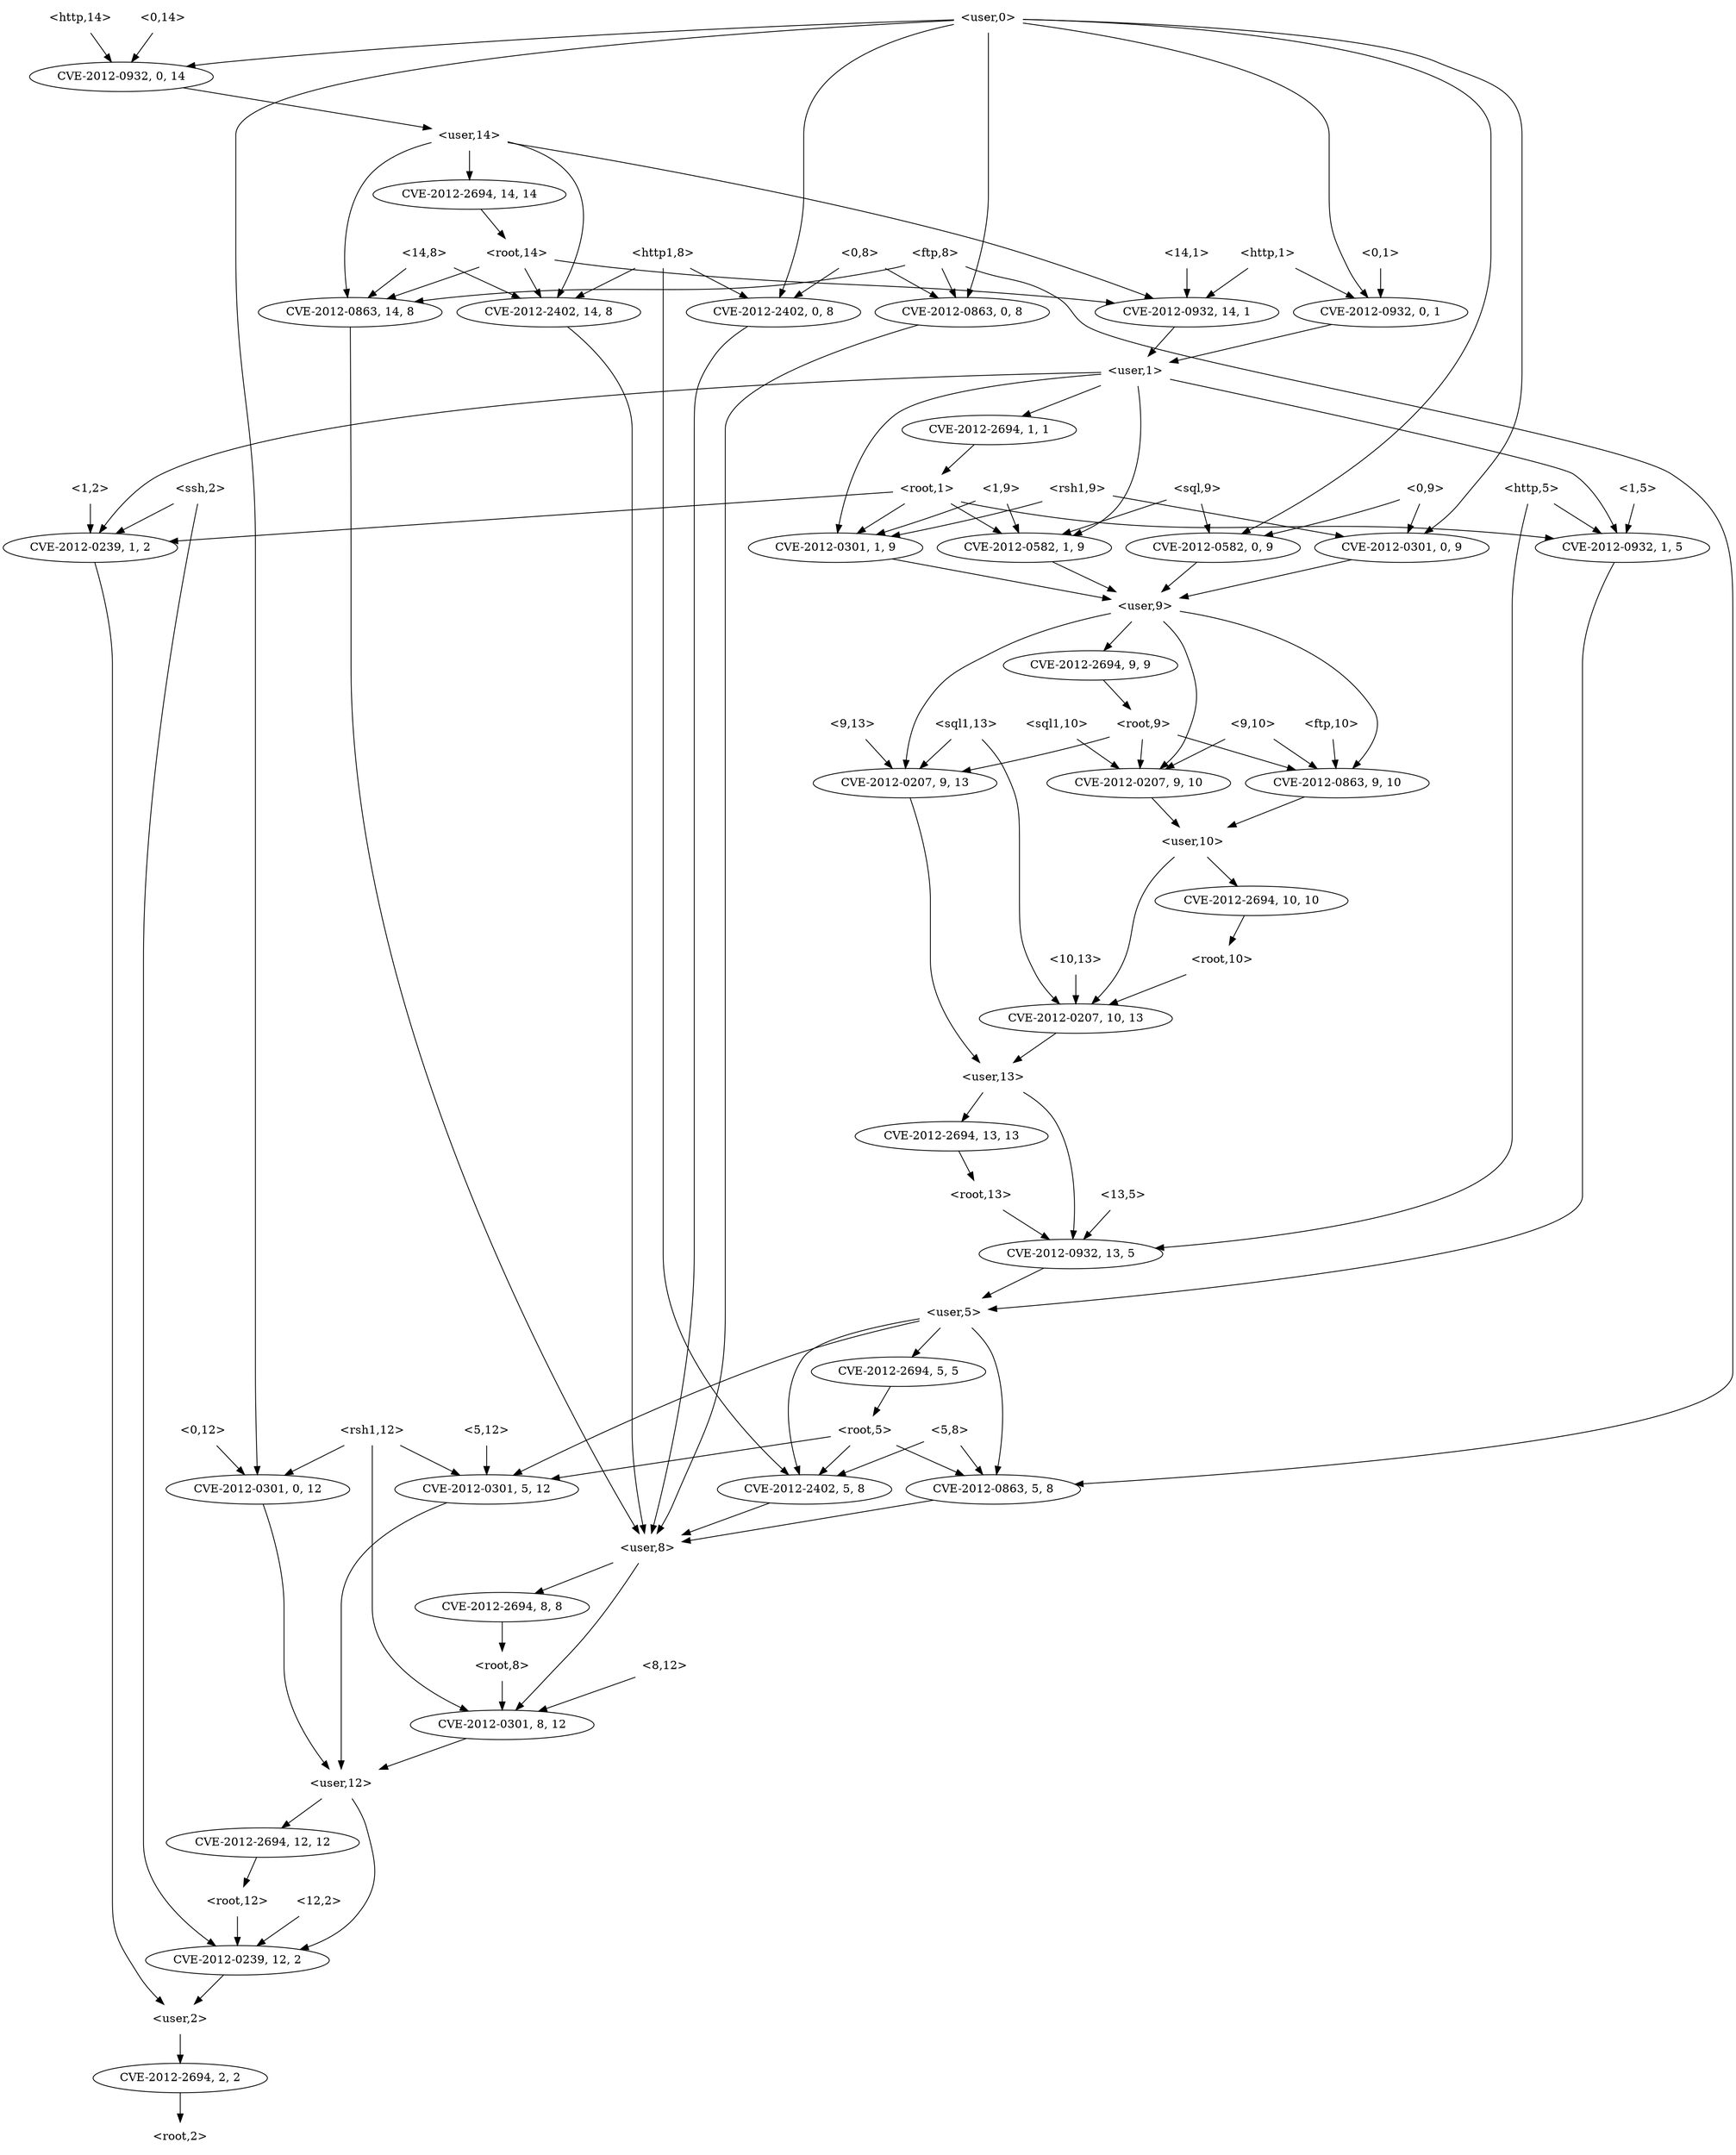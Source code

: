 strict digraph {
	graph [bb="0,0,1972,2628"];
	node [label="\N"];
	"<root,5>"	 [height=0.5,
		pos="804,882",
		shape=plaintext,
		width=0.89583];
	"<v_ftp,5,8>"	 [height=0.5,
		label=<CVE-2012-0863, 5, 8>,
		pos="609,810",
		width=2.4499];
	"<root,5>" -> "<v_ftp,5,8>"	 [pos="e,650.59,825.93 771.36,869.28 741.04,858.4 695.39,842.01 660.21,829.38"];
	"<v_rsh1,5,12>"	 [height=0.5,
		label=<CVE-2012-0301, 5, 12>,
		pos="1019,810",
		width=2.5686];
	"<root,5>" -> "<v_rsh1,5,12>"	 [pos="e,973.65,825.77 836.65,870.37 870.4,859.38 923.7,842.03 963.97,828.92"];
	"<v_http1,5,8>"	 [height=0.5,
		label=<CVE-2012-2402, 5, 8>,
		pos="804,810",
		width=2.4499];
	"<root,5>" -> "<v_http1,5,8>"	 [pos="e,804,828.1 804,863.7 804,855.98 804,846.71 804,838.11"];
	"<user,8>"	 [height=0.5,
		pos="547,738",
		shape=plaintext,
		width=0.91667];
	"<v_ftp,5,8>" -> "<user,8>"	 [pos="e,562.3,756.28 593.99,792.05 586.49,783.58 577.26,773.17 568.98,763.82"];
	"<user,12>"	 [height=0.5,
		pos="1302,450",
		shape=plaintext,
		width=1.0069];
	"<v_rsh1,5,12>" -> "<user,12>"	 [pos="e,1277.6,468.13 1065.8,794.44 1118.5,774.77 1197,734.2 1197,667 1197,667 1197,667 1197,593 1197,543.46 1238.8,499.9 1269.7,474.49"];
	"<v_http1,5,8>" -> "<user,8>"	 [pos="e,580.12,748.02 753.23,795.17 705.49,782.17 634.83,762.92 589.86,750.67"];
	"<v_http1,0,8>"	 [height=0.5,
		label=<CVE-2012-2402, 0, 8>,
		pos="728,2250",
		width=2.4499];
	"<v_http1,0,8>" -> "<user,8>"	 [pos="e,533.25,756.21 661.6,2238.1 592.11,2222.5 493,2186.2 493,2107 493,2107 493,2107 493,881 493,840.55 496.36,829.3 512,792 515.99,\
782.49 521.73,772.86 527.42,764.46"];
	"<v_root,8,8>"	 [height=0.5,
		label=<CVE-2012-2694, 8, 8>,
		pos="809,666",
		width=2.4499];
	"<user,8>" -> "<v_root,8,8>"	 [pos="e,757.64,680.72 580.18,728.13 622.22,716.9 695.49,697.33 747.8,683.35"];
	"<v_rsh1,8,12>"	 [height=0.5,
		label=<CVE-2012-0301, 8, 12>,
		pos="1060,522",
		width=2.5686];
	"<user,8>" -> "<v_rsh1,8,12>"	 [pos="e,1012.7,537.5 575.55,719.9 607.93,700.9 662.66,670.02 712,648 811.88,603.43 932.95,562.82 1002.8,540.64"];
	"<v_http,0,14>"	 [height=0.5,
		label=<CVE-2012-0932, 0, 14>,
		pos="493,2538",
		width=2.5686];
	"<user,14>"	 [height=0.5,
		pos="381,2466",
		shape=plaintext,
		width=1.0069];
	"<v_http,0,14>" -> "<user,14>"	 [pos="e,408.26,2484 466.74,2520.6 451.9,2511.3 433.14,2499.6 416.95,2489.5"];
	"<v_http,14,1>"	 [height=0.5,
		label=<CVE-2012-0932, 14, 1>,
		pos="1113,2250",
		width=2.5686];
	"<user,14>" -> "<v_http,14,1>"	 [pos="e,1066.8,2265.6 417.26,2455.1 492.98,2434.3 673.39,2384.4 824,2340 905.28,2316 998.95,2286.9 1057.1,2268.7"];
	"<v_root,14,14>"	 [height=0.5,
		label=<CVE-2012-2694, 14, 14>,
		pos="256,2394",
		width=2.7013];
	"<user,14>" -> "<v_root,14,14>"	 [pos="e,284.97,2411.2 350.42,2447.9 333.43,2438.4 312.15,2426.4 294.09,2416.3"];
	"<v_ftp,14,8>"	 [height=0.5,
		label=<CVE-2012-0863, 14, 8>,
		pos="92,2250",
		width=2.5686];
	"<user,14>" -> "<v_ftp,14,8>"	 [pos="e,92.969,2268 344.59,2460.9 287.02,2453.8 178.56,2437.3 150,2412 110.91,2377.4 98.158,2314.4 94.002,2278.3"];
	"<v_http1,14,8>"	 [height=0.5,
		label=<CVE-2012-2402, 14, 8>,
		pos="296,2250",
		width=2.5686];
	"<user,14>" -> "<v_http1,14,8>"	 [pos="e,306.99,2268.1 378.78,2447.9 376.08,2429.7 370.78,2400.2 362,2376 348.94,2340 327.27,2301.4 312.35,2276.8"];
	"<v_sql,1,9>"	 [height=0.5,
		label=<CVE-2012-0582, 1, 9>,
		pos="1187,1962",
		width=2.4499];
	"<user,9>"	 [height=0.5,
		pos="1191,1890",
		shape=plaintext,
		width=0.91667];
	"<v_sql,1,9>" -> "<user,9>"	 [pos="e,1190,1908.1 1188,1943.7 1188.4,1936 1189,1926.7 1189.5,1918.1"];
	"<v_ftp,9,10>"	 [height=0.5,
		label=<CVE-2012-0863, 9, 10>,
		pos="1289,1674",
		width=2.5686];
	"<user,9>" -> "<v_ftp,9,10>"	 [pos="e,1258.1,1691.2 1190,1871.6 1189.1,1840.4 1190.9,1774 1219,1728 1226.5,1715.6 1238.1,1705.2 1249.7,1696.9"];
	"<v_root,9,9>"	 [height=0.5,
		label=<CVE-2012-2694, 9, 9>,
		pos="1349,1818",
		width=2.4499];
	"<user,9>" -> "<v_root,9,9>"	 [pos="e,1313.7,1834.6 1224.1,1874.3 1247.4,1864 1278.8,1850.1 1304.3,1838.8"];
	"<v_sql1,9,13>"	 [height=0.5,
		label=<CVE-2012-0207, 9, 13>,
		pos="1047,1674",
		width=2.5686];
	"<user,9>" -> "<v_sql1,9,13>"	 [pos="e,1030.8,1691.8 1158,1877.5 1114.7,1860.4 1040.4,1823.7 1009,1764 997.87,1742.9 1010.8,1717.7 1024.6,1699.6"];
	"<v_sql1,9,10>"	 [height=0.5,
		label=<CVE-2012-0207, 9, 10>,
		pos="1493,1674",
		width=2.5686];
	"<user,9>" -> "<v_sql1,9,10>"	 [pos="e,1493.4,1692 1224.4,1886.3 1286,1880.6 1414,1865.5 1446,1836 1483.6,1801.3 1491.7,1738.3 1493.1,1702.3"];
	"<user,1>"	 [height=0.5,
		pos="1382,2178",
		shape=plaintext,
		width=0.91667];
	"<v_http,14,1>" -> "<user,1>"	 [pos="e,1348.9,2187.6 1166.1,2235.2 1216.8,2222 1292.1,2202.4 1339,2190.2"];
	"<root,14>"	 [height=0.5,
		pos="273,2322",
		shape=plaintext,
		width=1];
	"<v_root,14,14>" -> "<root,14>"	 [pos="e,268.85,2340.1 260.2,2375.7 262.1,2367.9 264.38,2358.5 266.48,2349.8"];
	"<v_ftp,14,8>" -> "<user,8>"	 [pos="e,513.85,738.43 121.31,2232.8 158.25,2210 217,2164.6 217,2107 217,2107 217,2107 217,881 217,757.56 414.24,740.11 503.74,738.55"];
	"<v_http1,14,8>" -> "<user,8>"	 [pos="e,513.81,750.01 314.01,2232.1 338.42,2207.2 379,2158.1 379,2107 379,2107 379,2107 379,881 379,815.48 454.45,774 504.23,753.77"];
	"<v_ssh,12,2>"	 [height=0.5,
		label=<CVE-2012-0239, 12, 2>,
		pos="1625,234",
		width=2.5686];
	"<user,12>" -> "<v_ssh,12,2>"	 [pos="e,1625.5,252.21 1338.5,445.56 1403.7,437.3 1539.7,410.15 1606,324 1619.5,306.44 1623.9,281.41 1625.1,262.36"];
	"<v_root,12,12>"	 [height=0.5,
		label=<CVE-2012-2694, 12, 12>,
		pos="1358,378",
		width=2.7013];
	"<user,12>" -> "<v_root,12,12>"	 [pos="e,1344.3,396.1 1315.8,431.7 1322.5,423.39 1330.6,413.28 1337.9,404.14"];
	"<v_http,1,5>"	 [height=0.5,
		label=<CVE-2012-0932, 1, 5>,
		pos="1614,1962",
		width=2.4499];
	"<user,5>"	 [height=0.5,
		pos="977,1026",
		shape=plaintext,
		width=0.91667];
	"<v_http,1,5>" -> "<user,5>"	 [pos="e,1010.4,1027.2 1614,1944 1614,1917.3 1614,1864.1 1614,1819 1614,1819 1614,1819 1614,1169 1614,1047.1 1164.2,1029.8 1020.5,1027.4"];
	"<user,5>" -> "<v_ftp,5,8>"	 [pos="e,598.68,828.12 943.94,1022.3 891.97,1017.3 788.64,1003.9 707,972 650.14,949.76 619.78,953.3 590,900 579.17,880.62 585.95,855.7 \
594.28,837.17"];
	"<user,5>" -> "<v_rsh1,5,12>"	 [pos="e,1019.2,828.2 983.44,1007.9 992.08,984.11 1007.1,939.47 1014,900 1017.6,879.54 1018.8,856.09 1019.1,838.39"];
	"<v_root,5,5>"	 [height=0.5,
		label=<CVE-2012-2694, 5, 5>,
		pos="804,954",
		width=2.4499];
	"<user,5>" -> "<v_root,5,5>"	 [pos="e,841.77,970.28 943.64,1011.5 917.44,1000.9 880.62,986 851.37,974.17"];
	"<user,5>" -> "<v_http1,5,8>"	 [pos="e,817.69,827.94 963.14,1007.8 932.63,970.11 859.58,879.76 824.07,835.82"];
	"<sql,9>"	 [height=0.5,
		pos="1089,2034",
		shape=plaintext,
		width=0.8125];
	"<sql,9>" -> "<v_sql,1,9>"	 [pos="e,1163.9,1979.5 1113,2015.9 1125.8,2006.7 1141.8,1995.3 1155.7,1985.4"];
	"<v_sql,0,9>"	 [height=0.5,
		label=<CVE-2012-0582, 0, 9>,
		pos="797,1962",
		width=2.4499];
	"<sql,9>" -> "<v_sql,0,9>"	 [pos="e,851.82,1976.1 1059.7,2026 1013.7,2014.9 923.6,1993.3 861.86,1978.5"];
	"<v_sql,0,9>" -> "<user,9>"	 [pos="e,1158,1896.9 861.18,1949.6 941.97,1935.2 1078.5,1911 1147.9,1898.7"];
	"<0,14>"	 [height=0.5,
		pos="534,2610",
		shape=plaintext,
		width=0.78472];
	"<0,14>" -> "<v_http,0,14>"	 [pos="e,503.02,2556.1 523.87,2591.7 519.15,2583.6 513.44,2573.9 508.22,2565"];
	"<12,2>"	 [height=0.5,
		pos="1478,306",
		shape=plaintext,
		width=0.78472];
	"<12,2>" -> "<v_ssh,12,2>"	 [pos="e,1591.6,250.91 1506.3,291.5 1527.9,281.22 1558,266.88 1582.5,255.23"];
	"<user,2>"	 [height=0.5,
		pos="1726,162",
		shape=plaintext,
		width=0.91667];
	"<v_ssh,12,2>" -> "<user,2>"	 [pos="e,1701.4,180.04 1648.7,216.59 1661.9,207.4 1678.7,195.8 1693.2,185.75"];
	"<sql1,10>"	 [height=0.5,
		pos="1544,1746",
		shape=plaintext,
		width=1.0069];
	"<sql1,10>" -> "<v_sql1,9,10>"	 [pos="e,1505.5,1692.1 1531.4,1727.7 1525.4,1719.5 1518.1,1709.5 1511.5,1700.4"];
	"<user,10>"	 [height=0.5,
		pos="1261,1602",
		shape=plaintext,
		width=1.0069];
	"<v_sql1,9,10>" -> "<user,10>"	 [pos="e,1297.3,1614 1445.2,1658.6 1404.7,1646.4 1347.1,1629 1307.1,1616.9"];
	"<v_root,5,5>" -> "<root,5>"	 [pos="e,804,900.1 804,935.7 804,927.98 804,918.71 804,910.11"];
	"<v_rsh1,0,12>"	 [height=0.5,
		label=<CVE-2012-0301, 0, 12>,
		pos="1302,810",
		width=2.5686];
	"<v_rsh1,0,12>" -> "<user,12>"	 [pos="e,1302,468.05 1302,791.95 1302,765.29 1302,712.11 1302,667 1302,667 1302,667 1302,593 1302,553 1302,506.65 1302,478.08"];
	"<0,1>"	 [height=0.5,
		pos="1267,2322",
		shape=plaintext,
		width=0.75];
	"<v_http,0,1>"	 [height=0.5,
		label=<CVE-2012-0932, 0, 1>,
		pos="1316,2250",
		width=2.4499];
	"<0,1>" -> "<v_http,0,1>"	 [pos="e,1304,2268.1 1279.1,2303.7 1284.9,2295.5 1291.9,2285.5 1298.2,2276.4"];
	"<v_http,0,1>" -> "<user,1>"	 [pos="e,1365.7,2196.3 1332,2232.1 1340,2223.6 1349.8,2213.2 1358.6,2203.8"];
	"<v_rsh1,8,12>" -> "<user,12>"	 [pos="e,1265.4,461.58 1109.3,506.75 1152.1,494.35 1213.8,476.52 1255.7,464.38"];
	"<root,1>"	 [height=0.5,
		pos="1448,2034",
		shape=plaintext,
		width=0.89583];
	"<root,1>" -> "<v_sql,1,9>"	 [pos="e,1238,1976.7 1415.7,2024.3 1374,2013.1 1300.3,1993.4 1247.9,1979.3"];
	"<v_rsh1,1,9>"	 [height=0.5,
		label=<CVE-2012-0301, 1, 9>,
		pos="1382,1962",
		width=2.4499];
	"<root,1>" -> "<v_rsh1,1,9>"	 [pos="e,1398.1,1980.1 1431.7,2015.7 1423.7,2007.2 1413.9,1996.9 1405.2,1987.6"];
	"<v_ssh,1,2>"	 [height=0.5,
		label=<CVE-2012-0239, 1, 2>,
		pos="1884,1962",
		width=2.4499];
	"<root,1>" -> "<v_ssh,1,2>"	 [pos="e,1807.3,1971 1480.3,2019 1483.5,2017.9 1486.8,2016.8 1490,2016 1546.2,2001.1 1699.2,1982.8 1797.1,1972.1"];
	"<root,1>" -> "<v_http,1,5>"	 [pos="e,1577.3,1978.5 1480.4,2019.3 1505.3,2008.8 1540,1994.2 1567.8,1982.5"];
	"<v_rsh1,1,9>" -> "<user,9>"	 [pos="e,1224.3,1903.2 1341,1946 1309.4,1934.4 1265.9,1918.4 1233.8,1906.7"];
	"<v_ssh,1,2>" -> "<user,2>"	 [pos="e,1749.4,180.08 1872.4,1943.9 1856,1918.1 1828,1867 1828,1819 1828,1819 1828,1819 1828,305 1828,255.82 1787.1,212.01 1757.1,186.48"];
	"<v_ftp,9,10>" -> "<user,10>"	 [pos="e,1267.8,1620.1 1282.1,1655.7 1278.9,1647.8 1275.1,1638.3 1271.6,1629.5"];
	"<root,9>"	 [height=0.5,
		pos="1343,1746",
		shape=plaintext,
		width=0.89583];
	"<v_root,9,9>" -> "<root,9>"	 [pos="e,1344.5,1764.1 1347.5,1799.7 1346.9,1792 1346.1,1782.7 1345.3,1774.1"];
	"<user,13>"	 [height=0.5,
		pos="1078,1314",
		shape=plaintext,
		width=1.0069];
	"<v_sql1,9,13>" -> "<user,13>"	 [pos="e,1041.5,1330.1 1029,1656.1 1004.6,1631.2 964,1582.1 964,1531 964,1531 964,1531 964,1457 964,1415.5 966.52,1400.7 992,1368 1002.6\
,1354.4 1017.8,1343.4 1032.5,1335"];
	"<v_http,13,5>"	 [height=0.5,
		label=<CVE-2012-0932, 13, 5>,
		pos="1051,1098",
		width=2.5686];
	"<v_http,13,5>" -> "<user,5>"	 [pos="e,995,1044 1033.1,1080.1 1023.9,1071.3 1012.5,1060.6 1002.4,1051"];
	"<v_sql1,10,13>"	 [height=0.5,
		label=<CVE-2012-0207, 10, 13>,
		pos="1098,1386",
		width=2.7013];
	"<user,10>" -> "<v_sql1,10,13>"	 [pos="e,1078.7,1403.7 1224.5,1598.4 1163.8,1593.2 1046.1,1579.3 1021,1548 986.46,1505 1037.2,1443.9 1071.3,1410.7"];
	"<v_root,10,10>"	 [height=0.5,
		label=<CVE-2012-2694, 10, 10>,
		pos="1127,1530",
		width=2.7013];
	"<user,10>" -> "<v_root,10,10>"	 [pos="e,1158.1,1547.2 1228.2,1583.9 1209.8,1574.2 1186.6,1562.1 1167,1551.9"];
	"<v_root,2,2>"	 [height=0.5,
		label=<CVE-2012-2694, 2, 2>,
		pos="1726,90",
		width=2.4499];
	"<user,2>" -> "<v_root,2,2>"	 [pos="e,1726,108.1 1726,143.7 1726,135.98 1726,126.71 1726,118.11"];
	"<root,2>"	 [height=0.5,
		pos="1726,18",
		shape=plaintext,
		width=0.89583];
	"<v_root,2,2>" -> "<root,2>"	 [pos="e,1726,36.104 1726,71.697 1726,63.983 1726,54.712 1726,46.112"];
	"<root,9>" -> "<v_ftp,9,10>"	 [pos="e,1302.2,1692.1 1329.7,1727.7 1323.2,1719.4 1315.4,1709.3 1308.4,1700.1"];
	"<root,9>" -> "<v_sql1,9,13>"	 [pos="e,1116.3,1686 1310.6,1731.2 1307.4,1730.1 1304.2,1729 1301,1728 1243.4,1710.5 1176.8,1696.8 1126.2,1687.8"];
	"<root,9>" -> "<v_sql1,9,10>"	 [pos="e,1459.2,1690.8 1375.5,1729.8 1397.4,1719.6 1426.4,1706.1 1450.1,1695"];
	"<user,1>" -> "<v_sql,1,9>"	 [pos="e,1187,1980.1 1348.7,2162.7 1308.3,2143.6 1241.3,2105.7 1206,2052 1194,2033.7 1189.4,2009.1 1187.7,1990.4"];
	"<user,1>" -> "<v_rsh1,1,9>"	 [pos="e,1382,1980.2 1382,2159.8 1382,2122.8 1382,2035.2 1382,1990.4"];
	"<user,1>" -> "<v_ssh,1,2>"	 [pos="e,1877.3,1980.2 1415.1,2176.3 1494.9,2172.9 1700.7,2154.2 1828,2052 1848.6,2035.5 1863.8,2009.2 1873.1,1989.5"];
	"<v_root,1,1>"	 [height=0.5,
		label=<CVE-2012-2694, 1, 1>,
		pos="1498,2106",
		width=2.4499];
	"<user,1>" -> "<v_root,1,1>"	 [pos="e,1471.1,2123.2 1410.4,2159.9 1426,2150.5 1445.5,2138.7 1462.2,2128.6"];
	"<user,1>" -> "<v_http,1,5>"	 [pos="e,1627.1,1980.1 1415.2,2175.9 1459.8,2172.9 1539.8,2162.1 1595,2124 1627.1,2101.9 1633.4,2089.2 1645,2052 1649.8,2036.7 1649.2,2031.4\
 1645,2016 1642.4,2006.5 1637.7,1996.9 1632.6,1988.6"];
	"<v_root,1,1>" -> "<root,1>"	 [pos="e,1460.3,2052.3 1485.9,2088.1 1480,2079.8 1472.9,2069.8 1466.3,2060.7"];
	"<9,13>"	 [height=0.5,
		pos="1047,1746",
		shape=plaintext,
		width=0.78472];
	"<9,13>" -> "<v_sql1,9,13>"	 [pos="e,1047,1692.1 1047,1727.7 1047,1720 1047,1710.7 1047,1702.1"];
	"<root,10>"	 [height=0.5,
		pos="1098,1458",
		shape=plaintext,
		width=1];
	"<root,10>" -> "<v_sql1,10,13>"	 [pos="e,1098,1404.1 1098,1439.7 1098,1432 1098,1422.7 1098,1414.1"];
	"<v_sql1,10,13>" -> "<user,13>"	 [pos="e,1082.9,1332.1 1093.1,1367.7 1090.8,1359.9 1088.1,1350.5 1085.7,1341.8"];
	"<root,14>" -> "<v_http,14,1>"	 [pos="e,1025.3,2255.9 309.06,2315.6 334.45,2311.9 369.24,2307.2 400,2304 619.36,2281.2 877.69,2264.5 1015.2,2256.4"];
	"<root,14>" -> "<v_ftp,14,8>"	 [pos="e,131.59,2266.3 236.81,2307 209.35,2296.4 171.3,2281.7 141.09,2270"];
	"<root,14>" -> "<v_http1,14,8>"	 [pos="e,290.38,2268.1 278.69,2303.7 281.25,2295.9 284.33,2286.5 287.18,2277.8"];
	"<10,13>"	 [height=0.5,
		pos="1184,1458",
		shape=plaintext,
		width=0.88889];
	"<10,13>" -> "<v_sql1,10,13>"	 [pos="e,1118.4,1403.6 1162.7,1439.7 1151.7,1430.7 1138.2,1419.7 1126.3,1410"];
	"<1,5>"	 [height=0.5,
		pos="1609,2034",
		shape=plaintext,
		width=0.75];
	"<1,5>" -> "<v_http,1,5>"	 [pos="e,1612.8,1980.1 1610.2,2015.7 1610.8,2008 1611.4,1998.7 1612.1,1990.1"];
	"<rsh1,9>"	 [height=0.5,
		pos="1248,2034",
		shape=plaintext,
		width=0.92361];
	"<rsh1,9>" -> "<v_rsh1,1,9>"	 [pos="e,1351.4,1979 1280.8,2015.9 1299.4,2006.2 1322.8,1993.9 1342.4,1983.7"];
	"<v_rsh1,0,9>"	 [height=0.5,
		label=<CVE-2012-0301, 0, 9>,
		pos="992,1962",
		width=2.4499];
	"<rsh1,9>" -> "<v_rsh1,0,9>"	 [pos="e,1042.7,1976.9 1214.5,2023.8 1173.5,2012.6 1103.2,1993.4 1052.5,1979.6"];
	"<v_rsh1,0,9>" -> "<user,9>"	 [pos="e,1157.7,1902.7 1034.2,1946.2 1067.7,1934.4 1114.5,1917.9 1148.2,1906.1"];
	"<13,5>"	 [height=0.5,
		pos="1233,1170",
		shape=plaintext,
		width=0.78472];
	"<13,5>" -> "<v_http,13,5>"	 [pos="e,1091.5,1114.3 1204.3,1157.6 1199.6,1155.7 1194.6,1153.8 1190,1152 1160.5,1140.6 1127.4,1127.9 1100.9,1117.9"];
	"<0,8>"	 [height=0.5,
		pos="699,2322",
		shape=plaintext,
		width=0.75];
	"<0,8>" -> "<v_http1,0,8>"	 [pos="e,720.91,2268.1 706.17,2303.7 709.43,2295.8 713.37,2286.3 717,2277.5"];
	"<v_ftp,0,8>"	 [height=0.5,
		label=<CVE-2012-0863, 0, 8>,
		pos="533,2250",
		width=2.4499];
	"<0,8>" -> "<v_ftp,0,8>"	 [pos="e,569.65,2266.5 671.96,2309.6 646.84,2299 608.92,2283 579.04,2270.4"];
	"<v_ftp,0,8>" -> "<user,8>"	 [pos="e,517.19,756 511.29,2232.5 500.15,2222.9 487.22,2210.1 479,2196 458.32,2160.6 455,2148 455,2107 455,2107 455,2107 455,881 455,840.03\
 456.34,826.13 479,792 486.72,780.37 497.83,770.19 508.85,761.93"];
	"<9,10>"	 [height=0.5,
		pos="1422,1746",
		shape=plaintext,
		width=0.78472];
	"<9,10>" -> "<v_ftp,9,10>"	 [pos="e,1319.8,1691.2 1393.5,1730 1374.6,1720 1349.6,1706.9 1328.7,1695.9"];
	"<9,10>" -> "<v_sql1,9,10>"	 [pos="e,1475.7,1692.1 1439.6,1727.7 1448.2,1719.1 1458.9,1708.7 1468.3,1699.3"];
	"<http1,8>"	 [height=0.5,
		pos="780,2322",
		shape=plaintext,
		width=0.97917];
	"<http1,8>" -> "<v_http1,0,8>"	 [pos="e,740.71,2268.1 767.15,2303.7 760.97,2295.4 753.46,2285.3 746.68,2276.1"];
	"<http1,8>" -> "<v_http1,5,8>"	 [pos="e,775.47,827.12 800.38,2303.5 809.81,2294.1 820.01,2281.6 825,2268 830.52,2253 828.65,2247.6 825,2232 787.46,2071.8 681,2055.5 681\
,1891 681,1891 681,1891 681,953 681,899.86 730.83,856.84 767.05,832.58"];
	"<http1,8>" -> "<v_http1,14,8>"	 [pos="e,372.29,2260.3 744.39,2306.7 741.24,2305.7 738.08,2304.8 735,2304 605,2272.1 568.88,2284.1 436,2268 418.73,2265.9 400.26,2263.7\
 382.59,2261.5"];
	"<root,12>"	 [height=0.5,
		pos="1561,306",
		shape=plaintext,
		width=1];
	"<root,12>" -> "<v_ssh,12,2>"	 [pos="e,1609.4,252.1 1576.8,287.7 1584.6,279.22 1594,268.86 1602.5,259.58"];
	"<1,9>"	 [height=0.5,
		pos="1327,2034",
		shape=plaintext,
		width=0.75];
	"<1,9>" -> "<v_sql,1,9>"	 [pos="e,1218.7,1978.8 1299.7,2019.3 1279.3,2009.1 1251,1995 1227.9,1983.4"];
	"<1,9>" -> "<v_rsh1,1,9>"	 [pos="e,1368.6,1980.1 1340.6,2015.7 1347.1,2007.4 1355.1,1997.3 1362.2,1988.1"];
	"<ssh,2>"	 [height=0.5,
		pos="1789,2034",
		shape=plaintext,
		width=0.84028];
	"<ssh,2>" -> "<v_ssh,12,2>"	 [pos="e,1660,250.82 1784.8,2015.6 1778.6,1989 1768,1936.4 1768,1891 1768,1891 1768,1891 1768,377 1768,320.45 1711,278.7 1669,255.6"];
	"<ssh,2>" -> "<v_ssh,1,2>"	 [pos="e,1861.4,1979.6 1812.5,2015.7 1824.7,2006.7 1839.9,1995.5 1853.1,1985.8"];
	"<root,8>"	 [height=0.5,
		pos="1060,594",
		shape=plaintext,
		width=0.89583];
	"<root,8>" -> "<v_rsh1,8,12>"	 [pos="e,1060,540.1 1060,575.7 1060,567.98 1060,558.71 1060,550.11"];
	"<14,1>"	 [height=0.5,
		pos="1110,2322",
		shape=plaintext,
		width=0.78472];
	"<14,1>" -> "<v_http,14,1>"	 [pos="e,1112.3,2268.1 1110.7,2303.7 1111.1,2296 1111.5,2286.7 1111.8,2278.1"];
	"<user,13>" -> "<v_http,13,5>"	 [pos="e,1072.3,1115.7 1114.5,1298.2 1130.6,1289.6 1147.9,1277.1 1157,1260 1164.5,1245.9 1162.5,1239 1157,1224 1141.7,1182.4 1105.8,1145.1\
 1080,1122.3"];
	"<v_root,13,13>"	 [height=0.5,
		label=<CVE-2012-2694, 13, 13>,
		pos="1051,1242",
		width=2.7013];
	"<user,13>" -> "<v_root,13,13>"	 [pos="e,1057.6,1260.1 1071.3,1295.7 1068.3,1287.8 1064.6,1278.3 1061.2,1269.5"];
	"<http,1>"	 [height=0.5,
		pos="1189,2322",
		shape=plaintext,
		width=0.89583];
	"<http,1>" -> "<v_http,0,1>"	 [pos="e,1286.6,2267.2 1220.1,2303.9 1237.4,2294.3 1259.2,2282.3 1277.6,2272.2"];
	"<http,1>" -> "<v_http,14,1>"	 [pos="e,1131.3,2267.9 1170.2,2303.7 1160.8,2295 1149.1,2284.3 1138.9,2274.8"];
	"<root,13>"	 [height=0.5,
		pos="1051,1170",
		shape=plaintext,
		width=1];
	"<v_root,13,13>" -> "<root,13>"	 [pos="e,1051,1188.1 1051,1223.7 1051,1216 1051,1206.7 1051,1198.1"];
	"<ftp,10>"	 [height=0.5,
		pos="1260,1746",
		shape=plaintext,
		width=0.89583];
	"<ftp,10>" -> "<v_ftp,9,10>"	 [pos="e,1281.9,1692.1 1267.2,1727.7 1270.4,1719.8 1274.4,1710.3 1278,1701.5"];
	"<v_root,10,10>" -> "<root,10>"	 [pos="e,1105.1,1476.1 1119.8,1511.7 1116.6,1503.8 1112.6,1494.3 1109,1485.5"];
	"<http,14>"	 [height=0.5,
		pos="452,2610",
		shape=plaintext,
		width=0.97917];
	"<http,14>" -> "<v_http,0,14>"	 [pos="e,482.98,2556.1 462.13,2591.7 466.85,2583.6 472.56,2573.9 477.78,2565"];
	"<root,13>" -> "<v_http,13,5>"	 [pos="e,1051,1116.1 1051,1151.7 1051,1144 1051,1134.7 1051,1126.1"];
	"<v_root,8,8>" -> "<root,8>"	 [pos="e,1027.6,608.62 867.27,652.47 909.53,642.84 967.84,628.43 1018,612 1018.1,611.97 1018.2,611.94 1018.3,611.9"];
	"<ftp,8>"	 [height=0.5,
		pos="439,2322",
		shape=plaintext,
		width=0.8125];
	"<ftp,8>" -> "<v_ftp,5,8>"	 [pos="e,586.98,827.68 434.55,2303.6 428.12,2277 417,2224.4 417,2179 417,2179 417,2179 417,1097 417,982.09 525.15,878.57 579.12,834.06"];
	"<ftp,8>" -> "<v_ftp,0,8>"	 [pos="e,510.68,2267.6 462.24,2303.7 474.37,2294.7 489.36,2283.5 502.42,2273.8"];
	"<ftp,8>" -> "<v_ftp,14,8>"	 [pos="e,153.69,2263.4 409.71,2315.1 355.84,2304.2 239.61,2280.8 163.67,2265.5"];
	"<rsh1,12>"	 [height=0.5,
		pos="1140,882",
		shape=plaintext,
		width=1.0278];
	"<rsh1,12>" -> "<v_rsh1,5,12>"	 [pos="e,1047,827.23 1110.4,863.88 1094,854.36 1073.3,842.44 1055.9,832.33"];
	"<rsh1,12>" -> "<v_rsh1,0,12>"	 [pos="e,1265.8,826.62 1177.2,864.94 1200.8,854.74 1231.5,841.47 1256.5,830.64"];
	"<rsh1,12>" -> "<v_rsh1,8,12>"	 [pos="e,1077.4,540.07 1140,863.95 1140,837.29 1140,784.11 1140,739 1140,739 1140,739 1140,665 1140,619.1 1107.9,574.35 1084.3,547.73"];
	"<8,12>"	 [height=0.5,
		pos="981,594",
		shape=plaintext,
		width=0.78472];
	"<8,12>" -> "<v_rsh1,8,12>"	 [pos="e,1041,539.86 1000.5,575.7 1010.5,566.9 1022.7,556.08 1033.4,546.54"];
	"<5,8>"	 [height=0.5,
		pos="626,882",
		shape=plaintext,
		width=0.75];
	"<5,8>" -> "<v_ftp,5,8>"	 [pos="e,613.15,828.1 621.8,863.7 619.9,855.9 617.62,846.51 615.52,837.83"];
	"<5,8>" -> "<v_http1,5,8>"	 [pos="e,764.04,826.17 653.31,869.57 657.87,867.69 662.57,865.78 667,864 695.86,852.44 728.31,839.86 754.38,829.87"];
	"<user,0>"	 [height=0.5,
		pos="882,2610",
		shape=plaintext,
		width=0.91667];
	"<user,0>" -> "<v_http1,0,8>"	 [pos="e,771.82,2265.8 874.31,2591.9 863.21,2565.6 844,2513.4 844,2467 844,2467 844,2467 844,2393 844,2352.5 848.33,2336.4 824,2304 813.11\
,2289.5 797.03,2278.4 781.12,2270.3"];
	"<user,0>" -> "<v_http,0,14>"	 [pos="e,558.37,2550.8 848.83,2603 787.13,2591.9 653.27,2567.8 568.46,2552.6"];
	"<user,0>" -> "<v_rsh1,0,12>"	 [pos="e,1378,820.36 915.24,2607 1072,2597.2 1730,2551.2 1730,2467 1730,2467 1730,2467 1730,953 1730,881.64 1512.9,839.9 1388,821.78"];
	"<user,0>" -> "<v_ftp,0,8>"	 [pos="e,549.66,2268.1 865.17,2591.7 808.27,2533.4 622.97,2343.3 556.77,2275.4"];
	"<user,0>" -> "<v_rsh1,0,9>"	 [pos="e,992,1980 907.79,2591.9 940.3,2568.2 992,2521.7 992,2467 992,2467 992,2467 992,2105 992,2065 992,2018.7 992,1990.1"];
	"<user,0>" -> "<v_http,0,1>"	 [pos="e,1317.2,2268 915.07,2605.6 1017.4,2594 1322,2552.5 1322,2467 1322,2467 1322,2467 1322,2393 1322,2353 1319.6,2306.6 1317.8,2278.1"];
	"<user,0>" -> "<v_sql,0,9>"	 [pos="e,815.44,1979.9 882,2592 882,2565.3 882,2512.1 882,2467 882,2467 882,2467 882,2105 882,2058.2 847.57,2013.4 822.54,1987.1"];
	"<v_root,12,12>" -> "<root,12>"	 [pos="e,1524.9,320.46 1403.5,362.03 1434.9,351.6 1477.6,337.23 1515,324 1515.1,323.96 1515.2,323.93 1515.3,323.89"];
	"<1,2>"	 [height=0.5,
		pos="1903,2034",
		shape=plaintext,
		width=0.75];
	"<1,2>" -> "<v_ssh,1,2>"	 [pos="e,1888.6,1980.1 1898.3,2015.7 1896.2,2007.9 1893.6,1998.5 1891.3,1989.8"];
	"<http,5>"	 [height=0.5,
		pos="1531,2034",
		shape=plaintext,
		width=0.89583];
	"<http,5>" -> "<v_http,13,5>"	 [pos="e,1021.7,1115.2 1525.1,2015.9 1517.3,1996.1 1502.1,1963.6 1479,1944 1258.9,1757.1 926,1891.7 926,1603 926,1603 926,1603 926,1241\
 926,1187.6 976.35,1144.8 1013.1,1120.6"];
	"<http,5>" -> "<v_http,1,5>"	 [pos="e,1594.3,1979.6 1551.5,2015.7 1562,2006.8 1575,1995.9 1586.3,1986.3"];
	"<0,9>"	 [height=0.5,
		pos="937,2034",
		shape=plaintext,
		width=0.75];
	"<0,9>" -> "<v_rsh1,0,9>"	 [pos="e,978.56,1980.1 950.6,2015.7 957.12,2007.4 965.07,1997.3 972.25,1988.1"];
	"<0,9>" -> "<v_sql,0,9>"	 [pos="e,828.66,1978.8 909.67,2019.3 889.25,2009.1 860.99,1995 837.89,1983.4"];
	"<sql1,13>"	 [height=0.5,
		pos="1130,1746",
		shape=plaintext,
		width=1.0069];
	"<sql1,13>" -> "<v_sql1,10,13>"	 [pos="e,1162.4,1399.5 1139.3,1727.8 1164.1,1681.7 1230.6,1557.7 1233,1548 1236.8,1532.5 1233.9,1528 1233,1512 1231.2,1479.9 1244.3,1465.8\
 1225,1440 1212,1422.6 1192.1,1410.9 1172,1403"];
	"<sql1,13>" -> "<v_sql1,9,13>"	 [pos="e,1066.7,1691.6 1109.5,1727.7 1099,1718.8 1086,1707.9 1074.7,1698.3"];
	"<14,8>"	 [height=0.5,
		pos="178,2322",
		shape=plaintext,
		width=0.78472];
	"<14,8>" -> "<v_ftp,14,8>"	 [pos="e,112.42,2267.6 156.74,2303.7 145.75,2294.7 132.18,2283.7 120.32,2274"];
	"<14,8>" -> "<v_http1,14,8>"	 [pos="e,268.37,2267.4 206.26,2304.2 222.29,2294.7 242.51,2282.7 259.7,2272.5"];
	"<0,12>"	 [height=0.5,
		pos="1302,882",
		shape=plaintext,
		width=0.78472];
	"<0,12>" -> "<v_rsh1,0,12>"	 [pos="e,1302,828.1 1302,863.7 1302,855.98 1302,846.71 1302,838.11"];
	"<5,12>"	 [height=0.5,
		pos="977,882",
		shape=plaintext,
		width=0.78472];
	"<5,12>" -> "<v_rsh1,5,12>"	 [pos="e,1008.7,828.1 987.38,863.7 992.26,855.56 998.19,845.69 1003.6,836.7"];
}
